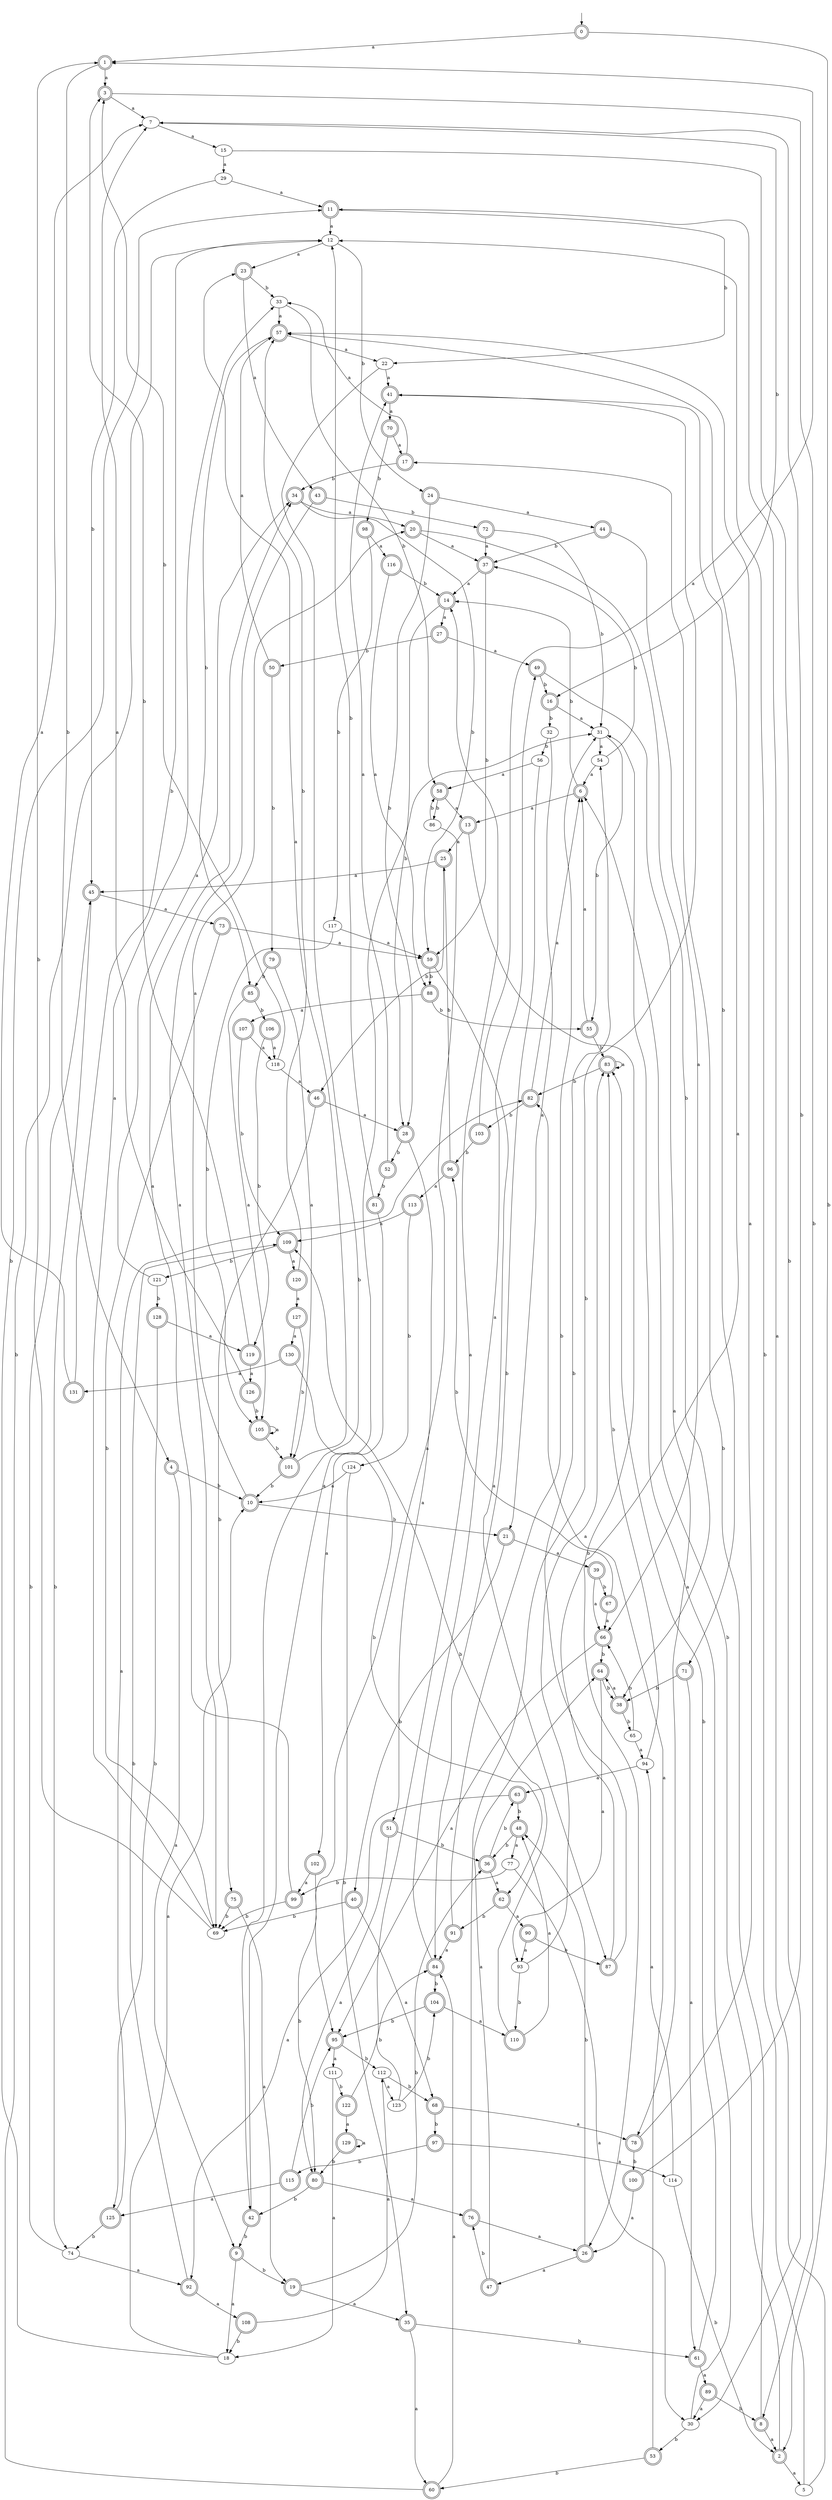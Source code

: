 digraph RandomDFA {
  __start0 [label="", shape=none];
  __start0 -> 0 [label=""];
  0 [shape=circle] [shape=doublecircle]
  0 -> 1 [label="a"]
  0 -> 2 [label="b"]
  1 [shape=doublecircle]
  1 -> 3 [label="a"]
  1 -> 4 [label="b"]
  2 [shape=doublecircle]
  2 -> 5 [label="a"]
  2 -> 6 [label="b"]
  3 [shape=doublecircle]
  3 -> 7 [label="a"]
  3 -> 8 [label="b"]
  4 [shape=doublecircle]
  4 -> 9 [label="a"]
  4 -> 10 [label="b"]
  5
  5 -> 11 [label="a"]
  5 -> 12 [label="b"]
  6 [shape=doublecircle]
  6 -> 13 [label="a"]
  6 -> 14 [label="b"]
  7
  7 -> 15 [label="a"]
  7 -> 16 [label="b"]
  8 [shape=doublecircle]
  8 -> 2 [label="a"]
  8 -> 17 [label="b"]
  9 [shape=doublecircle]
  9 -> 18 [label="a"]
  9 -> 19 [label="b"]
  10 [shape=doublecircle]
  10 -> 20 [label="a"]
  10 -> 21 [label="b"]
  11 [shape=doublecircle]
  11 -> 12 [label="a"]
  11 -> 22 [label="b"]
  12
  12 -> 23 [label="a"]
  12 -> 24 [label="b"]
  13 [shape=doublecircle]
  13 -> 25 [label="a"]
  13 -> 26 [label="b"]
  14 [shape=doublecircle]
  14 -> 27 [label="a"]
  14 -> 28 [label="b"]
  15
  15 -> 29 [label="a"]
  15 -> 30 [label="b"]
  16 [shape=doublecircle]
  16 -> 31 [label="a"]
  16 -> 32 [label="b"]
  17 [shape=doublecircle]
  17 -> 33 [label="a"]
  17 -> 34 [label="b"]
  18
  18 -> 10 [label="a"]
  18 -> 11 [label="b"]
  19 [shape=doublecircle]
  19 -> 35 [label="a"]
  19 -> 36 [label="b"]
  20 [shape=doublecircle]
  20 -> 37 [label="a"]
  20 -> 38 [label="b"]
  21 [shape=doublecircle]
  21 -> 39 [label="a"]
  21 -> 40 [label="b"]
  22
  22 -> 41 [label="a"]
  22 -> 42 [label="b"]
  23 [shape=doublecircle]
  23 -> 43 [label="a"]
  23 -> 33 [label="b"]
  24 [shape=doublecircle]
  24 -> 44 [label="a"]
  24 -> 28 [label="b"]
  25 [shape=doublecircle]
  25 -> 45 [label="a"]
  25 -> 46 [label="b"]
  26 [shape=doublecircle]
  26 -> 47 [label="a"]
  26 -> 48 [label="b"]
  27 [shape=doublecircle]
  27 -> 49 [label="a"]
  27 -> 50 [label="b"]
  28 [shape=doublecircle]
  28 -> 51 [label="a"]
  28 -> 52 [label="b"]
  29
  29 -> 11 [label="a"]
  29 -> 45 [label="b"]
  30
  30 -> 31 [label="a"]
  30 -> 53 [label="b"]
  31
  31 -> 54 [label="a"]
  31 -> 55 [label="b"]
  32
  32 -> 21 [label="a"]
  32 -> 56 [label="b"]
  33
  33 -> 57 [label="a"]
  33 -> 58 [label="b"]
  34 [shape=doublecircle]
  34 -> 20 [label="a"]
  34 -> 59 [label="b"]
  35 [shape=doublecircle]
  35 -> 60 [label="a"]
  35 -> 61 [label="b"]
  36 [shape=doublecircle]
  36 -> 62 [label="a"]
  36 -> 63 [label="b"]
  37 [shape=doublecircle]
  37 -> 14 [label="a"]
  37 -> 59 [label="b"]
  38 [shape=doublecircle]
  38 -> 64 [label="a"]
  38 -> 65 [label="b"]
  39 [shape=doublecircle]
  39 -> 66 [label="a"]
  39 -> 67 [label="b"]
  40 [shape=doublecircle]
  40 -> 68 [label="a"]
  40 -> 69 [label="b"]
  41 [shape=doublecircle]
  41 -> 70 [label="a"]
  41 -> 71 [label="b"]
  42 [shape=doublecircle]
  42 -> 31 [label="a"]
  42 -> 9 [label="b"]
  43 [shape=doublecircle]
  43 -> 69 [label="a"]
  43 -> 72 [label="b"]
  44 [shape=doublecircle]
  44 -> 66 [label="a"]
  44 -> 37 [label="b"]
  45 [shape=doublecircle]
  45 -> 73 [label="a"]
  45 -> 74 [label="b"]
  46 [shape=doublecircle]
  46 -> 28 [label="a"]
  46 -> 75 [label="b"]
  47 [shape=doublecircle]
  47 -> 64 [label="a"]
  47 -> 76 [label="b"]
  48 [shape=doublecircle]
  48 -> 77 [label="a"]
  48 -> 36 [label="b"]
  49 [shape=doublecircle]
  49 -> 78 [label="a"]
  49 -> 16 [label="b"]
  50 [shape=doublecircle]
  50 -> 57 [label="a"]
  50 -> 79 [label="b"]
  51 [shape=doublecircle]
  51 -> 80 [label="a"]
  51 -> 36 [label="b"]
  52 [shape=doublecircle]
  52 -> 41 [label="a"]
  52 -> 81 [label="b"]
  53 [shape=doublecircle]
  53 -> 82 [label="a"]
  53 -> 60 [label="b"]
  54
  54 -> 6 [label="a"]
  54 -> 37 [label="b"]
  55 [shape=doublecircle]
  55 -> 6 [label="a"]
  55 -> 83 [label="b"]
  56
  56 -> 58 [label="a"]
  56 -> 84 [label="b"]
  57 [shape=doublecircle]
  57 -> 22 [label="a"]
  57 -> 85 [label="b"]
  58 [shape=doublecircle]
  58 -> 13 [label="a"]
  58 -> 86 [label="b"]
  59 [shape=doublecircle]
  59 -> 87 [label="a"]
  59 -> 88 [label="b"]
  60 [shape=doublecircle]
  60 -> 84 [label="a"]
  60 -> 12 [label="b"]
  61 [shape=doublecircle]
  61 -> 89 [label="a"]
  61 -> 83 [label="b"]
  62 [shape=doublecircle]
  62 -> 90 [label="a"]
  62 -> 91 [label="b"]
  63 [shape=doublecircle]
  63 -> 92 [label="a"]
  63 -> 48 [label="b"]
  64 [shape=doublecircle]
  64 -> 93 [label="a"]
  64 -> 38 [label="b"]
  65
  65 -> 94 [label="a"]
  65 -> 66 [label="b"]
  66 [shape=doublecircle]
  66 -> 95 [label="a"]
  66 -> 64 [label="b"]
  67 [shape=doublecircle]
  67 -> 66 [label="a"]
  67 -> 96 [label="b"]
  68 [shape=doublecircle]
  68 -> 78 [label="a"]
  68 -> 97 [label="b"]
  69
  69 -> 33 [label="a"]
  69 -> 1 [label="b"]
  70 [shape=doublecircle]
  70 -> 17 [label="a"]
  70 -> 98 [label="b"]
  71 [shape=doublecircle]
  71 -> 61 [label="a"]
  71 -> 38 [label="b"]
  72 [shape=doublecircle]
  72 -> 37 [label="a"]
  72 -> 31 [label="b"]
  73 [shape=doublecircle]
  73 -> 59 [label="a"]
  73 -> 69 [label="b"]
  74
  74 -> 92 [label="a"]
  74 -> 45 [label="b"]
  75 [shape=doublecircle]
  75 -> 19 [label="a"]
  75 -> 69 [label="b"]
  76 [shape=doublecircle]
  76 -> 26 [label="a"]
  76 -> 41 [label="b"]
  77
  77 -> 30 [label="a"]
  77 -> 99 [label="b"]
  78 [shape=doublecircle]
  78 -> 57 [label="a"]
  78 -> 100 [label="b"]
  79 [shape=doublecircle]
  79 -> 101 [label="a"]
  79 -> 85 [label="b"]
  80 [shape=doublecircle]
  80 -> 76 [label="a"]
  80 -> 42 [label="b"]
  81 [shape=doublecircle]
  81 -> 102 [label="a"]
  81 -> 12 [label="b"]
  82 [shape=doublecircle]
  82 -> 6 [label="a"]
  82 -> 103 [label="b"]
  83 [shape=doublecircle]
  83 -> 83 [label="a"]
  83 -> 82 [label="b"]
  84 [shape=doublecircle]
  84 -> 49 [label="a"]
  84 -> 104 [label="b"]
  85 [shape=doublecircle]
  85 -> 105 [label="a"]
  85 -> 106 [label="b"]
  86
  86 -> 95 [label="a"]
  86 -> 58 [label="b"]
  87 [shape=doublecircle]
  87 -> 57 [label="a"]
  87 -> 54 [label="b"]
  88 [shape=doublecircle]
  88 -> 107 [label="a"]
  88 -> 55 [label="b"]
  89 [shape=doublecircle]
  89 -> 30 [label="a"]
  89 -> 8 [label="b"]
  90 [shape=doublecircle]
  90 -> 93 [label="a"]
  90 -> 87 [label="b"]
  91 [shape=doublecircle]
  91 -> 84 [label="a"]
  91 -> 31 [label="b"]
  92 [shape=doublecircle]
  92 -> 108 [label="a"]
  92 -> 109 [label="b"]
  93
  93 -> 83 [label="a"]
  93 -> 110 [label="b"]
  94
  94 -> 63 [label="a"]
  94 -> 83 [label="b"]
  95 [shape=doublecircle]
  95 -> 111 [label="a"]
  95 -> 112 [label="b"]
  96 [shape=doublecircle]
  96 -> 113 [label="a"]
  96 -> 25 [label="b"]
  97 [shape=doublecircle]
  97 -> 114 [label="a"]
  97 -> 115 [label="b"]
  98 [shape=doublecircle]
  98 -> 116 [label="a"]
  98 -> 117 [label="b"]
  99 [shape=doublecircle]
  99 -> 34 [label="a"]
  99 -> 69 [label="b"]
  100 [shape=doublecircle]
  100 -> 26 [label="a"]
  100 -> 7 [label="b"]
  101 [shape=doublecircle]
  101 -> 23 [label="a"]
  101 -> 10 [label="b"]
  102 [shape=doublecircle]
  102 -> 99 [label="a"]
  102 -> 80 [label="b"]
  103 [shape=doublecircle]
  103 -> 1 [label="a"]
  103 -> 96 [label="b"]
  104 [shape=doublecircle]
  104 -> 110 [label="a"]
  104 -> 95 [label="b"]
  105 [shape=doublecircle]
  105 -> 105 [label="a"]
  105 -> 101 [label="b"]
  106 [shape=doublecircle]
  106 -> 118 [label="a"]
  106 -> 119 [label="b"]
  107 [shape=doublecircle]
  107 -> 118 [label="a"]
  107 -> 109 [label="b"]
  108 [shape=doublecircle]
  108 -> 112 [label="a"]
  108 -> 18 [label="b"]
  109 [shape=doublecircle]
  109 -> 120 [label="a"]
  109 -> 121 [label="b"]
  110 [shape=doublecircle]
  110 -> 48 [label="a"]
  110 -> 109 [label="b"]
  111
  111 -> 18 [label="a"]
  111 -> 122 [label="b"]
  112
  112 -> 123 [label="a"]
  112 -> 68 [label="b"]
  113 [shape=doublecircle]
  113 -> 109 [label="a"]
  113 -> 124 [label="b"]
  114
  114 -> 94 [label="a"]
  114 -> 2 [label="b"]
  115 [shape=doublecircle]
  115 -> 125 [label="a"]
  115 -> 95 [label="b"]
  116 [shape=doublecircle]
  116 -> 88 [label="a"]
  116 -> 14 [label="b"]
  117
  117 -> 59 [label="a"]
  117 -> 105 [label="b"]
  118
  118 -> 46 [label="a"]
  118 -> 3 [label="b"]
  119 [shape=doublecircle]
  119 -> 126 [label="a"]
  119 -> 3 [label="b"]
  120 [shape=doublecircle]
  120 -> 127 [label="a"]
  120 -> 57 [label="b"]
  121
  121 -> 34 [label="a"]
  121 -> 128 [label="b"]
  122 [shape=doublecircle]
  122 -> 129 [label="a"]
  122 -> 84 [label="b"]
  123
  123 -> 14 [label="a"]
  123 -> 104 [label="b"]
  124
  124 -> 10 [label="a"]
  124 -> 35 [label="b"]
  125 [shape=doublecircle]
  125 -> 82 [label="a"]
  125 -> 74 [label="b"]
  126 [shape=doublecircle]
  126 -> 7 [label="a"]
  126 -> 105 [label="b"]
  127 [shape=doublecircle]
  127 -> 130 [label="a"]
  127 -> 101 [label="b"]
  128 [shape=doublecircle]
  128 -> 119 [label="a"]
  128 -> 125 [label="b"]
  129 [shape=doublecircle]
  129 -> 129 [label="a"]
  129 -> 80 [label="b"]
  130 [shape=doublecircle]
  130 -> 131 [label="a"]
  130 -> 62 [label="b"]
  131 [shape=doublecircle]
  131 -> 7 [label="a"]
  131 -> 12 [label="b"]
}
